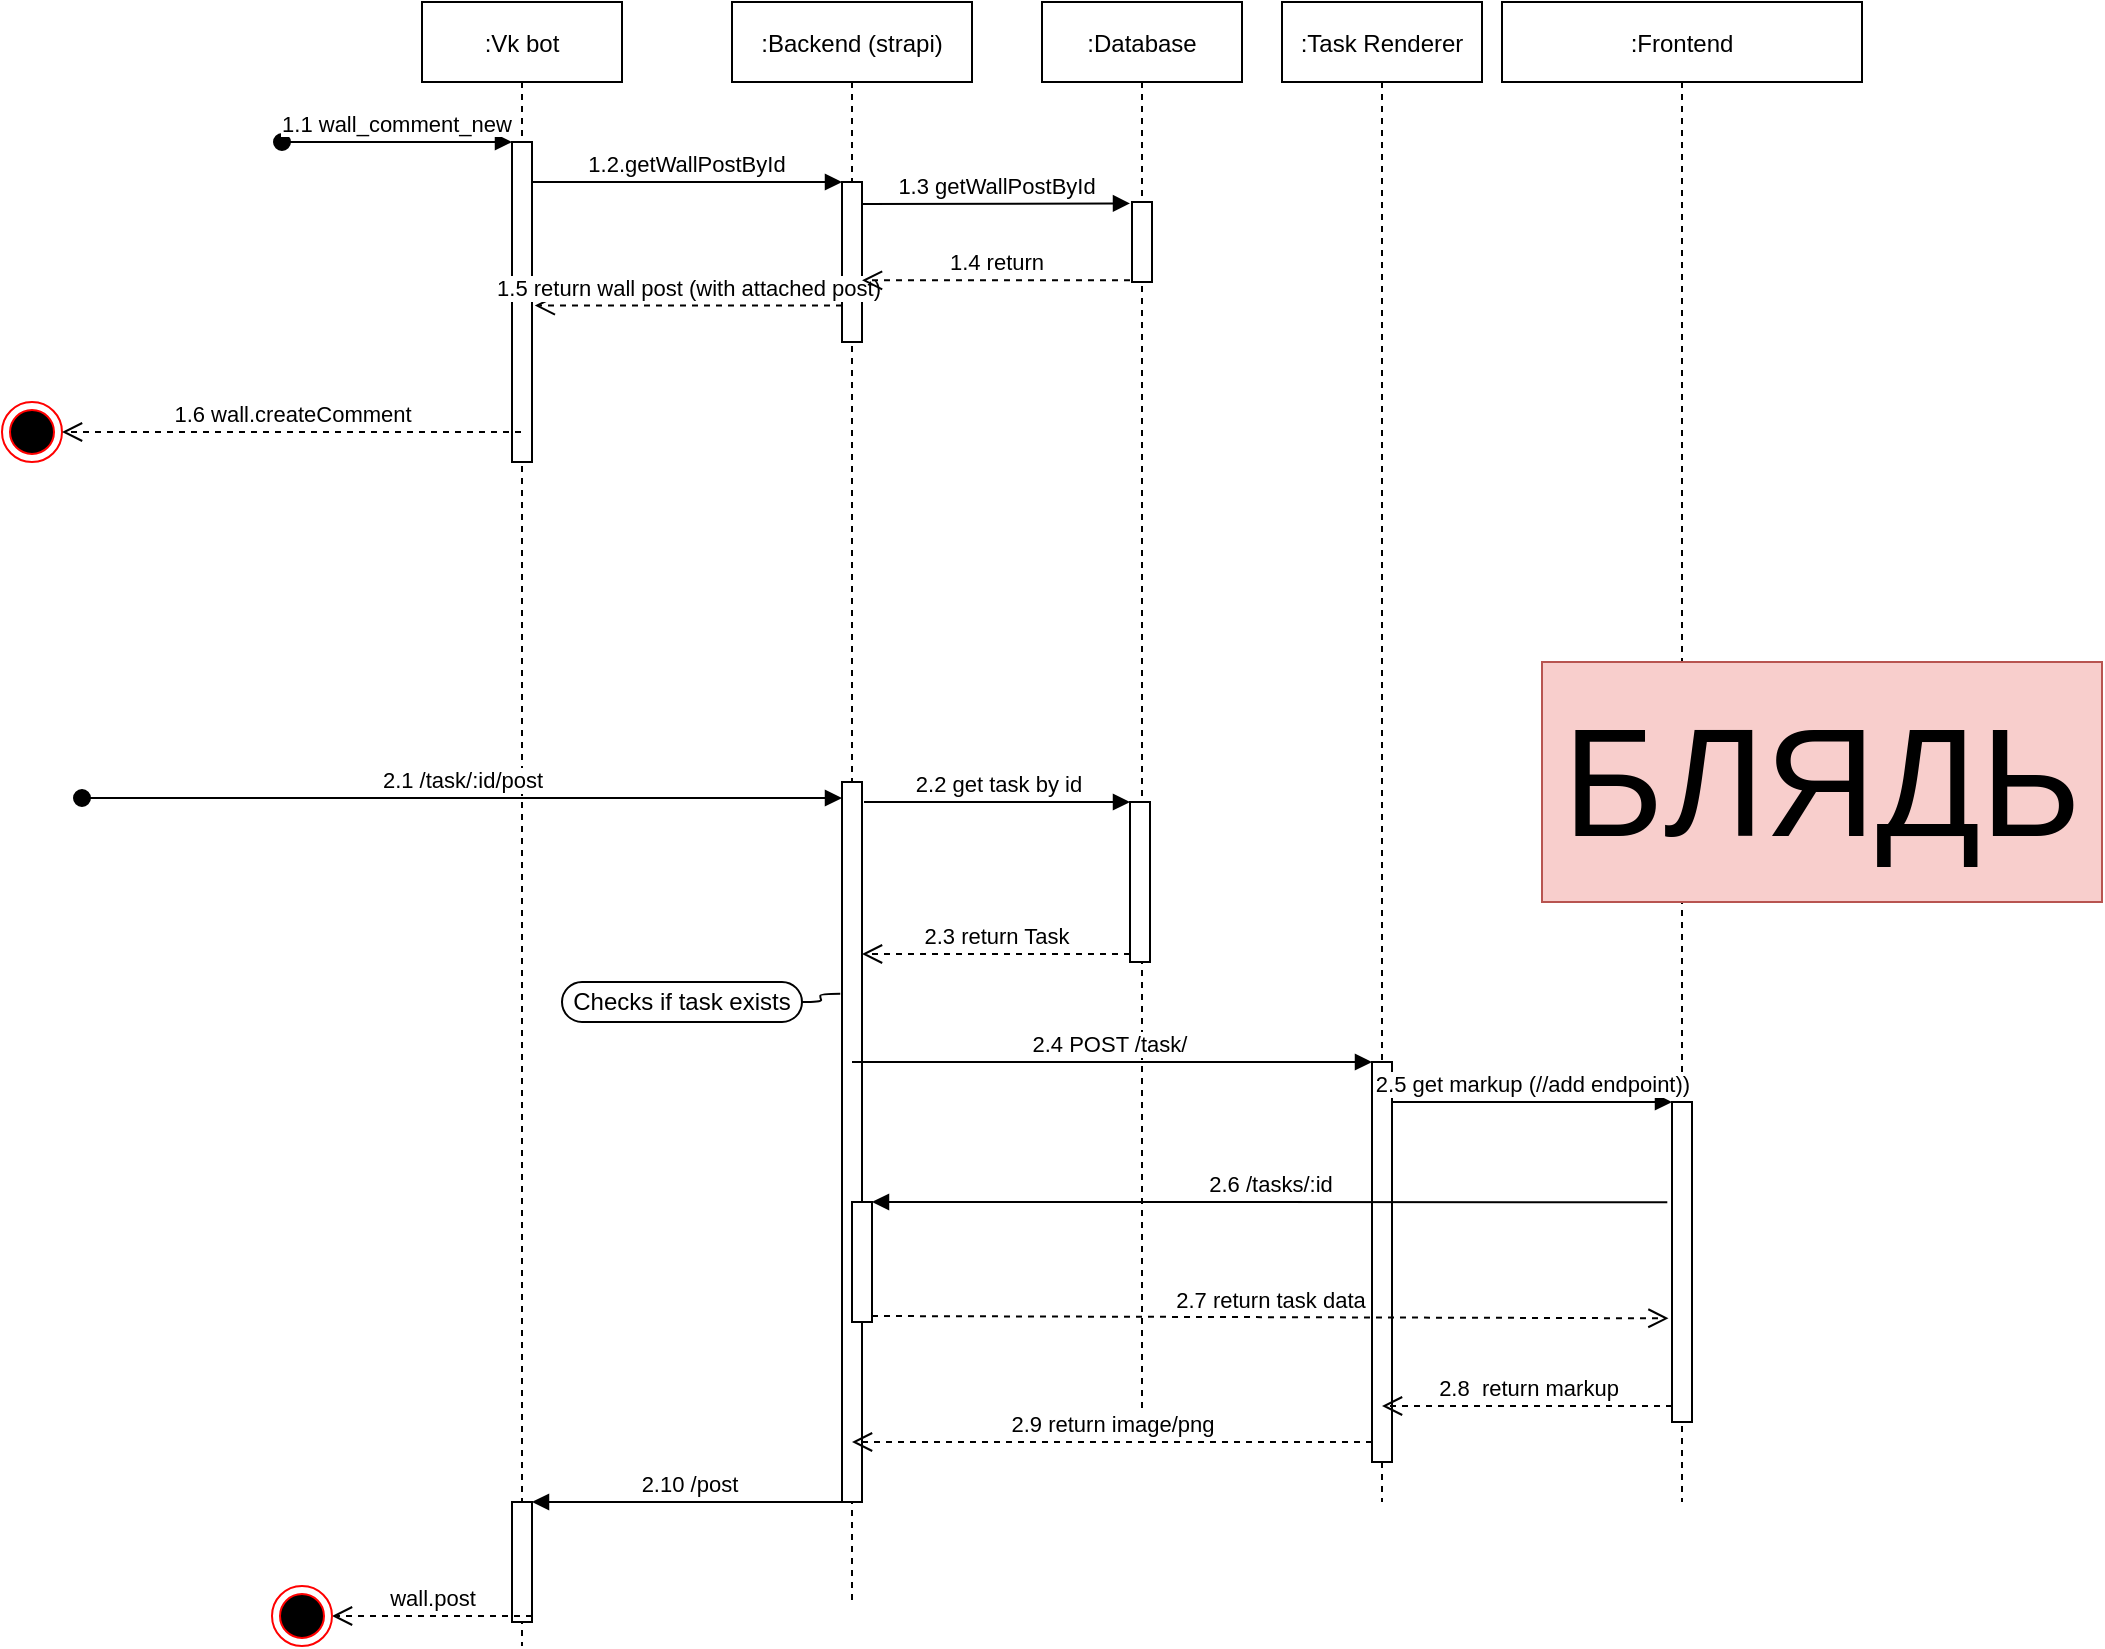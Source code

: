<mxfile version="15.0.6" type="github">
  <diagram id="kgpKYQtTHZ0yAKxKKP6v" name="Page-1">
    <mxGraphModel dx="1221" dy="686" grid="1" gridSize="10" guides="1" tooltips="1" connect="1" arrows="1" fold="1" page="1" pageScale="1" pageWidth="850" pageHeight="1100" math="0" shadow="0">
      <root>
        <mxCell id="0" />
        <mxCell id="1" parent="0" />
        <mxCell id="3nuBFxr9cyL0pnOWT2aG-1" value=":Vk bot" style="shape=umlLifeline;perimeter=lifelinePerimeter;container=1;collapsible=0;recursiveResize=0;rounded=0;shadow=0;strokeWidth=1;" parent="1" vertex="1">
          <mxGeometry x="210" y="80" width="100" height="822" as="geometry" />
        </mxCell>
        <mxCell id="3nuBFxr9cyL0pnOWT2aG-2" value="" style="points=[];perimeter=orthogonalPerimeter;rounded=0;shadow=0;strokeWidth=1;" parent="3nuBFxr9cyL0pnOWT2aG-1" vertex="1">
          <mxGeometry x="45" y="70" width="10" height="160" as="geometry" />
        </mxCell>
        <mxCell id="3nuBFxr9cyL0pnOWT2aG-3" value="1.1 wall_comment_new" style="verticalAlign=bottom;startArrow=oval;endArrow=block;startSize=8;shadow=0;strokeWidth=1;" parent="3nuBFxr9cyL0pnOWT2aG-1" target="3nuBFxr9cyL0pnOWT2aG-2" edge="1">
          <mxGeometry relative="1" as="geometry">
            <mxPoint x="-70" y="70" as="sourcePoint" />
          </mxGeometry>
        </mxCell>
        <mxCell id="whiCZ9kjEB2Ys4vIyF15-50" value="" style="html=1;points=[];perimeter=orthogonalPerimeter;" parent="3nuBFxr9cyL0pnOWT2aG-1" vertex="1">
          <mxGeometry x="45" y="750" width="10" height="60" as="geometry" />
        </mxCell>
        <mxCell id="whiCZ9kjEB2Ys4vIyF15-52" value="wall.post" style="html=1;verticalAlign=bottom;endArrow=open;dashed=1;endSize=8;exitX=1;exitY=0.95;" parent="3nuBFxr9cyL0pnOWT2aG-1" source="whiCZ9kjEB2Ys4vIyF15-50" target="whiCZ9kjEB2Ys4vIyF15-53" edge="1">
          <mxGeometry relative="1" as="geometry">
            <mxPoint x="-60" y="807" as="targetPoint" />
          </mxGeometry>
        </mxCell>
        <mxCell id="whiCZ9kjEB2Ys4vIyF15-53" value="" style="ellipse;html=1;shape=endState;fillColor=#000000;strokeColor=#ff0000;" parent="3nuBFxr9cyL0pnOWT2aG-1" vertex="1">
          <mxGeometry x="-75" y="792" width="30" height="30" as="geometry" />
        </mxCell>
        <mxCell id="3nuBFxr9cyL0pnOWT2aG-5" value=":Backend (strapi)" style="shape=umlLifeline;perimeter=lifelinePerimeter;container=1;collapsible=0;recursiveResize=0;rounded=0;shadow=0;strokeWidth=1;" parent="1" vertex="1">
          <mxGeometry x="365" y="80" width="120" height="800" as="geometry" />
        </mxCell>
        <mxCell id="3nuBFxr9cyL0pnOWT2aG-6" value="" style="points=[];perimeter=orthogonalPerimeter;rounded=0;shadow=0;strokeWidth=1;" parent="3nuBFxr9cyL0pnOWT2aG-5" vertex="1">
          <mxGeometry x="55" y="90" width="10" height="80" as="geometry" />
        </mxCell>
        <mxCell id="whiCZ9kjEB2Ys4vIyF15-25" value="" style="html=1;points=[];perimeter=orthogonalPerimeter;" parent="3nuBFxr9cyL0pnOWT2aG-5" vertex="1">
          <mxGeometry x="55" y="390" width="10" height="360" as="geometry" />
        </mxCell>
        <mxCell id="whiCZ9kjEB2Ys4vIyF15-32" value="1.3 getWallPostById" style="html=1;verticalAlign=bottom;endArrow=block;entryX=-0.1;entryY=0.018;entryDx=0;entryDy=0;entryPerimeter=0;" parent="3nuBFxr9cyL0pnOWT2aG-5" target="whiCZ9kjEB2Ys4vIyF15-31" edge="1">
          <mxGeometry width="80" relative="1" as="geometry">
            <mxPoint x="65" y="101" as="sourcePoint" />
            <mxPoint x="165" y="101" as="targetPoint" />
          </mxGeometry>
        </mxCell>
        <mxCell id="MOe6mo8qbaaEguN8VAdr-24" value="" style="html=1;points=[];perimeter=orthogonalPerimeter;" vertex="1" parent="3nuBFxr9cyL0pnOWT2aG-5">
          <mxGeometry x="60" y="600" width="10" height="60" as="geometry" />
        </mxCell>
        <mxCell id="3nuBFxr9cyL0pnOWT2aG-8" value="1.2.getWallPostById" style="verticalAlign=bottom;endArrow=block;entryX=0;entryY=0;shadow=0;strokeWidth=1;" parent="1" source="3nuBFxr9cyL0pnOWT2aG-2" target="3nuBFxr9cyL0pnOWT2aG-6" edge="1">
          <mxGeometry relative="1" as="geometry">
            <mxPoint x="275" y="160" as="sourcePoint" />
          </mxGeometry>
        </mxCell>
        <mxCell id="whiCZ9kjEB2Ys4vIyF15-2" value=":Task Renderer" style="shape=umlLifeline;perimeter=lifelinePerimeter;container=1;collapsible=0;recursiveResize=0;rounded=0;shadow=0;strokeWidth=1;" parent="1" vertex="1">
          <mxGeometry x="640" y="80" width="100" height="750" as="geometry" />
        </mxCell>
        <mxCell id="whiCZ9kjEB2Ys4vIyF15-40" value="" style="html=1;points=[];perimeter=orthogonalPerimeter;" parent="whiCZ9kjEB2Ys4vIyF15-2" vertex="1">
          <mxGeometry x="45" y="530" width="10" height="200" as="geometry" />
        </mxCell>
        <mxCell id="whiCZ9kjEB2Ys4vIyF15-4" value=":Frontend" style="shape=umlLifeline;perimeter=lifelinePerimeter;container=1;collapsible=0;recursiveResize=0;rounded=0;shadow=0;strokeWidth=1;" parent="1" vertex="1">
          <mxGeometry x="750" y="80" width="180" height="750" as="geometry" />
        </mxCell>
        <mxCell id="whiCZ9kjEB2Ys4vIyF15-45" value="" style="html=1;points=[];perimeter=orthogonalPerimeter;" parent="whiCZ9kjEB2Ys4vIyF15-4" vertex="1">
          <mxGeometry x="85" y="550" width="10" height="160" as="geometry" />
        </mxCell>
        <mxCell id="MOe6mo8qbaaEguN8VAdr-3" value="&lt;font style=&quot;font-size: 77px&quot;&gt;БЛЯДЬ&lt;/font&gt;" style="rounded=0;whiteSpace=wrap;html=1;fillColor=#f8cecc;strokeColor=#b85450;" vertex="1" parent="whiCZ9kjEB2Ys4vIyF15-4">
          <mxGeometry x="20" y="330" width="280" height="120" as="geometry" />
        </mxCell>
        <mxCell id="whiCZ9kjEB2Ys4vIyF15-18" value="1.5 return wall post (with attached post)" style="html=1;verticalAlign=bottom;endArrow=open;dashed=1;endSize=8;entryX=1.14;entryY=0.511;entryDx=0;entryDy=0;entryPerimeter=0;" parent="1" source="3nuBFxr9cyL0pnOWT2aG-6" target="3nuBFxr9cyL0pnOWT2aG-2" edge="1">
          <mxGeometry relative="1" as="geometry">
            <mxPoint x="330" y="280" as="sourcePoint" />
            <mxPoint x="290" y="270" as="targetPoint" />
          </mxGeometry>
        </mxCell>
        <mxCell id="whiCZ9kjEB2Ys4vIyF15-22" value="" style="ellipse;html=1;shape=endState;fillColor=#000000;strokeColor=#ff0000;" parent="1" vertex="1">
          <mxGeometry y="280" width="30" height="30" as="geometry" />
        </mxCell>
        <mxCell id="whiCZ9kjEB2Ys4vIyF15-21" value="1.6 wall.createComment" style="html=1;verticalAlign=bottom;endArrow=open;dashed=1;endSize=8;entryX=1;entryY=0.5;entryDx=0;entryDy=0;" parent="1" source="3nuBFxr9cyL0pnOWT2aG-1" target="whiCZ9kjEB2Ys4vIyF15-22" edge="1">
          <mxGeometry relative="1" as="geometry">
            <mxPoint x="110" y="330" as="sourcePoint" />
            <mxPoint x="40" y="300" as="targetPoint" />
          </mxGeometry>
        </mxCell>
        <mxCell id="whiCZ9kjEB2Ys4vIyF15-29" value="2.1 /task/:id/post" style="html=1;verticalAlign=bottom;startArrow=oval;startFill=1;endArrow=block;startSize=8;" parent="1" edge="1">
          <mxGeometry width="60" relative="1" as="geometry">
            <mxPoint x="40" y="478" as="sourcePoint" />
            <mxPoint x="420" y="478" as="targetPoint" />
          </mxGeometry>
        </mxCell>
        <mxCell id="whiCZ9kjEB2Ys4vIyF15-30" value=":Database" style="shape=umlLifeline;perimeter=lifelinePerimeter;container=1;collapsible=0;recursiveResize=0;rounded=0;shadow=0;strokeWidth=1;" parent="1" vertex="1">
          <mxGeometry x="520" y="80" width="100" height="710" as="geometry" />
        </mxCell>
        <mxCell id="whiCZ9kjEB2Ys4vIyF15-31" value="" style="points=[];perimeter=orthogonalPerimeter;rounded=0;shadow=0;strokeWidth=1;" parent="whiCZ9kjEB2Ys4vIyF15-30" vertex="1">
          <mxGeometry x="45" y="100" width="10" height="40" as="geometry" />
        </mxCell>
        <mxCell id="whiCZ9kjEB2Ys4vIyF15-37" value="" style="html=1;points=[];perimeter=orthogonalPerimeter;" parent="whiCZ9kjEB2Ys4vIyF15-30" vertex="1">
          <mxGeometry x="44" y="400" width="10" height="80" as="geometry" />
        </mxCell>
        <mxCell id="whiCZ9kjEB2Ys4vIyF15-33" value="1.4 return" style="html=1;verticalAlign=bottom;endArrow=open;dashed=1;endSize=8;exitX=-0.1;exitY=0.979;exitDx=0;exitDy=0;exitPerimeter=0;" parent="1" source="whiCZ9kjEB2Ys4vIyF15-31" target="3nuBFxr9cyL0pnOWT2aG-6" edge="1">
          <mxGeometry relative="1" as="geometry">
            <mxPoint x="540" y="229" as="sourcePoint" />
            <mxPoint x="440" y="230" as="targetPoint" />
          </mxGeometry>
        </mxCell>
        <mxCell id="whiCZ9kjEB2Ys4vIyF15-38" value="2.2 get task by id" style="html=1;verticalAlign=bottom;endArrow=block;entryX=0;entryY=0;" parent="1" target="whiCZ9kjEB2Ys4vIyF15-37" edge="1">
          <mxGeometry relative="1" as="geometry">
            <mxPoint x="431" y="480" as="sourcePoint" />
          </mxGeometry>
        </mxCell>
        <mxCell id="whiCZ9kjEB2Ys4vIyF15-39" value="2.3 return Task" style="html=1;verticalAlign=bottom;endArrow=open;dashed=1;endSize=8;exitX=0;exitY=0.95;" parent="1" source="whiCZ9kjEB2Ys4vIyF15-37" edge="1">
          <mxGeometry relative="1" as="geometry">
            <mxPoint x="430" y="556" as="targetPoint" />
          </mxGeometry>
        </mxCell>
        <mxCell id="whiCZ9kjEB2Ys4vIyF15-41" value="2.4 POST /task/&amp;nbsp;" style="html=1;verticalAlign=bottom;endArrow=block;entryX=0;entryY=0;" parent="1" source="3nuBFxr9cyL0pnOWT2aG-5" target="whiCZ9kjEB2Ys4vIyF15-40" edge="1">
          <mxGeometry relative="1" as="geometry">
            <mxPoint x="645" y="610" as="sourcePoint" />
          </mxGeometry>
        </mxCell>
        <mxCell id="whiCZ9kjEB2Ys4vIyF15-46" value="2.5 get markup (//add endpoint))" style="html=1;verticalAlign=bottom;endArrow=block;entryX=0;entryY=0;" parent="1" source="whiCZ9kjEB2Ys4vIyF15-40" target="whiCZ9kjEB2Ys4vIyF15-45" edge="1">
          <mxGeometry relative="1" as="geometry">
            <mxPoint x="850" y="630" as="sourcePoint" />
          </mxGeometry>
        </mxCell>
        <mxCell id="whiCZ9kjEB2Ys4vIyF15-47" value="2.8&amp;nbsp; return markup" style="html=1;verticalAlign=bottom;endArrow=open;dashed=1;endSize=8;exitX=0;exitY=0.95;" parent="1" source="whiCZ9kjEB2Ys4vIyF15-45" target="whiCZ9kjEB2Ys4vIyF15-2" edge="1">
          <mxGeometry relative="1" as="geometry">
            <mxPoint x="800" y="706" as="targetPoint" />
          </mxGeometry>
        </mxCell>
        <mxCell id="whiCZ9kjEB2Ys4vIyF15-42" value="2.9 return image/png" style="html=1;verticalAlign=bottom;endArrow=open;dashed=1;endSize=8;exitX=0;exitY=0.95;" parent="1" source="whiCZ9kjEB2Ys4vIyF15-40" target="3nuBFxr9cyL0pnOWT2aG-5" edge="1">
          <mxGeometry relative="1" as="geometry">
            <mxPoint x="645" y="686" as="targetPoint" />
          </mxGeometry>
        </mxCell>
        <mxCell id="whiCZ9kjEB2Ys4vIyF15-51" value="2.10 /post&amp;nbsp;" style="html=1;verticalAlign=bottom;endArrow=block;entryX=1;entryY=0;" parent="1" source="3nuBFxr9cyL0pnOWT2aG-5" target="whiCZ9kjEB2Ys4vIyF15-50" edge="1">
          <mxGeometry relative="1" as="geometry">
            <mxPoint x="235" y="830" as="sourcePoint" />
          </mxGeometry>
        </mxCell>
        <mxCell id="MOe6mo8qbaaEguN8VAdr-25" value="2.6 /tasks/:id" style="html=1;verticalAlign=bottom;endArrow=block;entryX=1;entryY=0;exitX=-0.235;exitY=0.313;exitDx=0;exitDy=0;exitPerimeter=0;" edge="1" target="MOe6mo8qbaaEguN8VAdr-24" parent="1" source="whiCZ9kjEB2Ys4vIyF15-45">
          <mxGeometry relative="1" as="geometry">
            <mxPoint x="495" y="680" as="sourcePoint" />
          </mxGeometry>
        </mxCell>
        <mxCell id="MOe6mo8qbaaEguN8VAdr-26" value="2.7 return task data" style="html=1;verticalAlign=bottom;endArrow=open;dashed=1;endSize=8;exitX=1;exitY=0.95;entryX=-0.176;entryY=0.676;entryDx=0;entryDy=0;entryPerimeter=0;" edge="1" source="MOe6mo8qbaaEguN8VAdr-24" parent="1" target="whiCZ9kjEB2Ys4vIyF15-45">
          <mxGeometry relative="1" as="geometry">
            <mxPoint x="820" y="737" as="targetPoint" />
          </mxGeometry>
        </mxCell>
        <mxCell id="MOe6mo8qbaaEguN8VAdr-33" value="Checks if task exists" style="whiteSpace=wrap;html=1;rounded=1;arcSize=50;align=center;verticalAlign=middle;strokeWidth=1;autosize=1;spacing=4;treeFolding=1;treeMoving=1;newEdgeStyle={&quot;edgeStyle&quot;:&quot;entityRelationEdgeStyle&quot;,&quot;startArrow&quot;:&quot;none&quot;,&quot;endArrow&quot;:&quot;none&quot;,&quot;segment&quot;:10,&quot;curved&quot;:1};" vertex="1" parent="1">
          <mxGeometry x="280" y="570" width="120" height="20" as="geometry" />
        </mxCell>
        <mxCell id="MOe6mo8qbaaEguN8VAdr-34" value="" style="edgeStyle=entityRelationEdgeStyle;startArrow=none;endArrow=none;segment=10;curved=1;exitX=-0.086;exitY=0.294;exitDx=0;exitDy=0;exitPerimeter=0;" edge="1" target="MOe6mo8qbaaEguN8VAdr-33" parent="1" source="whiCZ9kjEB2Ys4vIyF15-25">
          <mxGeometry relative="1" as="geometry">
            <mxPoint x="352" y="610" as="sourcePoint" />
          </mxGeometry>
        </mxCell>
      </root>
    </mxGraphModel>
  </diagram>
</mxfile>

